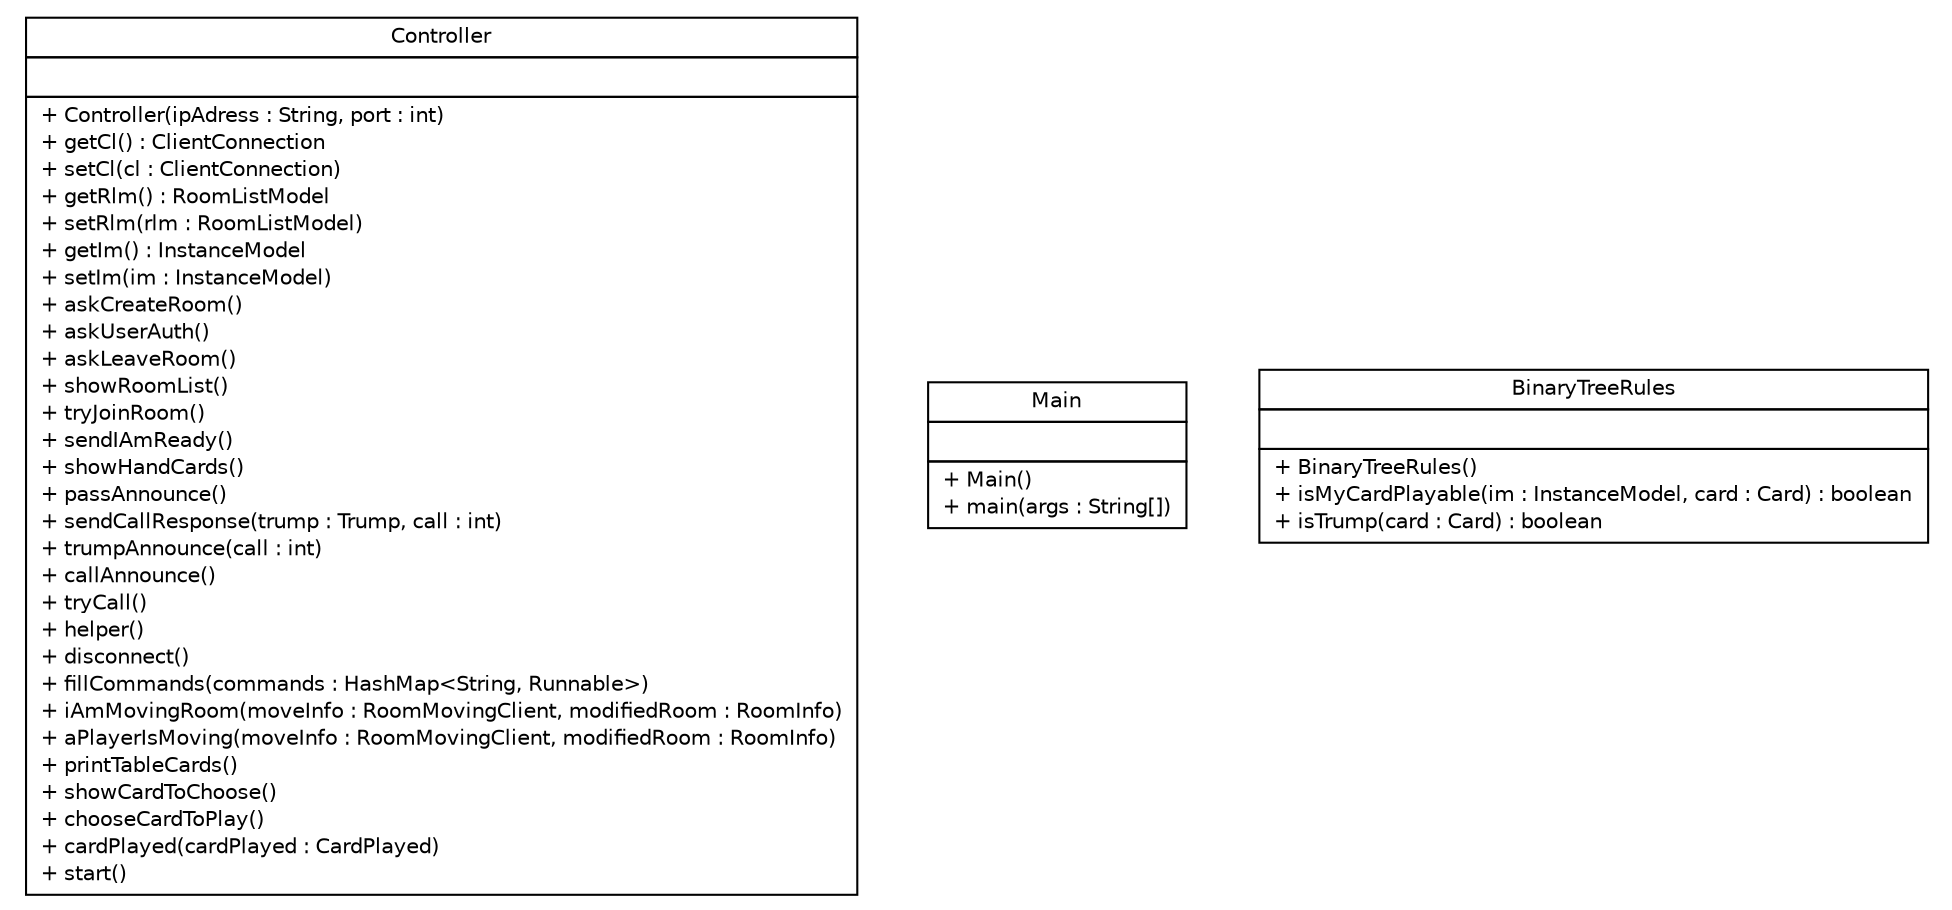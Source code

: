 #!/usr/local/bin/dot
#
# Class diagram 
# Generated by UMLGraph version R5_6 (http://www.umlgraph.org/)
#

digraph G {
	edge [fontname="Helvetica",fontsize=10,labelfontname="Helvetica",labelfontsize=10];
	node [fontname="Helvetica",fontsize=10,shape=plaintext];
	nodesep=0.25;
	ranksep=0.5;
	// Client.Controller
	c290 [label=<<table title="Client.Controller" border="0" cellborder="1" cellspacing="0" cellpadding="2" port="p" href="./Controller.html">
		<tr><td><table border="0" cellspacing="0" cellpadding="1">
<tr><td align="center" balign="center"> Controller </td></tr>
		</table></td></tr>
		<tr><td><table border="0" cellspacing="0" cellpadding="1">
<tr><td align="left" balign="left">  </td></tr>
		</table></td></tr>
		<tr><td><table border="0" cellspacing="0" cellpadding="1">
<tr><td align="left" balign="left"> + Controller(ipAdress : String, port : int) </td></tr>
<tr><td align="left" balign="left"> + getCl() : ClientConnection </td></tr>
<tr><td align="left" balign="left"> + setCl(cl : ClientConnection) </td></tr>
<tr><td align="left" balign="left"> + getRlm() : RoomListModel </td></tr>
<tr><td align="left" balign="left"> + setRlm(rlm : RoomListModel) </td></tr>
<tr><td align="left" balign="left"> + getIm() : InstanceModel </td></tr>
<tr><td align="left" balign="left"> + setIm(im : InstanceModel) </td></tr>
<tr><td align="left" balign="left"> + askCreateRoom() </td></tr>
<tr><td align="left" balign="left"> + askUserAuth() </td></tr>
<tr><td align="left" balign="left"> + askLeaveRoom() </td></tr>
<tr><td align="left" balign="left"> + showRoomList() </td></tr>
<tr><td align="left" balign="left"> + tryJoinRoom() </td></tr>
<tr><td align="left" balign="left"> + sendIAmReady() </td></tr>
<tr><td align="left" balign="left"> + showHandCards() </td></tr>
<tr><td align="left" balign="left"> + passAnnounce() </td></tr>
<tr><td align="left" balign="left"> + sendCallResponse(trump : Trump, call : int) </td></tr>
<tr><td align="left" balign="left"> + trumpAnnounce(call : int) </td></tr>
<tr><td align="left" balign="left"> + callAnnounce() </td></tr>
<tr><td align="left" balign="left"> + tryCall() </td></tr>
<tr><td align="left" balign="left"> + helper() </td></tr>
<tr><td align="left" balign="left"> + disconnect() </td></tr>
<tr><td align="left" balign="left"> + fillCommands(commands : HashMap&lt;String, Runnable&gt;) </td></tr>
<tr><td align="left" balign="left"> + iAmMovingRoom(moveInfo : RoomMovingClient, modifiedRoom : RoomInfo) </td></tr>
<tr><td align="left" balign="left"> + aPlayerIsMoving(moveInfo : RoomMovingClient, modifiedRoom : RoomInfo) </td></tr>
<tr><td align="left" balign="left"> + printTableCards() </td></tr>
<tr><td align="left" balign="left"> + showCardToChoose() </td></tr>
<tr><td align="left" balign="left"> + chooseCardToPlay() </td></tr>
<tr><td align="left" balign="left"> + cardPlayed(cardPlayed : CardPlayed) </td></tr>
<tr><td align="left" balign="left"> + start() </td></tr>
		</table></td></tr>
		</table>>, URL="./Controller.html", fontname="Helvetica", fontcolor="black", fontsize=10.0];
	// Client.Main
	c291 [label=<<table title="Client.Main" border="0" cellborder="1" cellspacing="0" cellpadding="2" port="p" href="./Main.html">
		<tr><td><table border="0" cellspacing="0" cellpadding="1">
<tr><td align="center" balign="center"> Main </td></tr>
		</table></td></tr>
		<tr><td><table border="0" cellspacing="0" cellpadding="1">
<tr><td align="left" balign="left">  </td></tr>
		</table></td></tr>
		<tr><td><table border="0" cellspacing="0" cellpadding="1">
<tr><td align="left" balign="left"> + Main() </td></tr>
<tr><td align="left" balign="left"> + main(args : String[]) </td></tr>
		</table></td></tr>
		</table>>, URL="./Main.html", fontname="Helvetica", fontcolor="black", fontsize=10.0];
	// Client.BinaryTreeRules
	c292 [label=<<table title="Client.BinaryTreeRules" border="0" cellborder="1" cellspacing="0" cellpadding="2" port="p" href="./BinaryTreeRules.html">
		<tr><td><table border="0" cellspacing="0" cellpadding="1">
<tr><td align="center" balign="center"> BinaryTreeRules </td></tr>
		</table></td></tr>
		<tr><td><table border="0" cellspacing="0" cellpadding="1">
<tr><td align="left" balign="left">  </td></tr>
		</table></td></tr>
		<tr><td><table border="0" cellspacing="0" cellpadding="1">
<tr><td align="left" balign="left"> + BinaryTreeRules() </td></tr>
<tr><td align="left" balign="left"> + isMyCardPlayable(im : InstanceModel, card : Card) : boolean </td></tr>
<tr><td align="left" balign="left"> + isTrump(card : Card) : boolean </td></tr>
		</table></td></tr>
		</table>>, URL="./BinaryTreeRules.html", fontname="Helvetica", fontcolor="black", fontsize=10.0];
}

